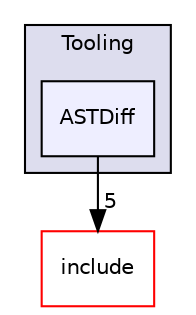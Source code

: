 digraph "lib/Tooling/ASTDiff" {
  bgcolor=transparent;
  compound=true
  node [ fontsize="10", fontname="Helvetica"];
  edge [ labelfontsize="10", labelfontname="Helvetica"];
  subgraph clusterdir_c4270fa7a06cd7372c7af2452fb3367e {
    graph [ bgcolor="#ddddee", pencolor="black", label="Tooling" fontname="Helvetica", fontsize="10", URL="dir_c4270fa7a06cd7372c7af2452fb3367e.html"]
  dir_664fdfe099ea90d263bba727c2a23f35 [shape=box, label="ASTDiff", style="filled", fillcolor="#eeeeff", pencolor="black", URL="dir_664fdfe099ea90d263bba727c2a23f35.html"];
  }
  dir_d44c64559bbebec7f509842c48db8b23 [shape=box label="include" color="red" URL="dir_d44c64559bbebec7f509842c48db8b23.html"];
  dir_664fdfe099ea90d263bba727c2a23f35->dir_d44c64559bbebec7f509842c48db8b23 [headlabel="5", labeldistance=1.5 headhref="dir_000062_000001.html"];
}
